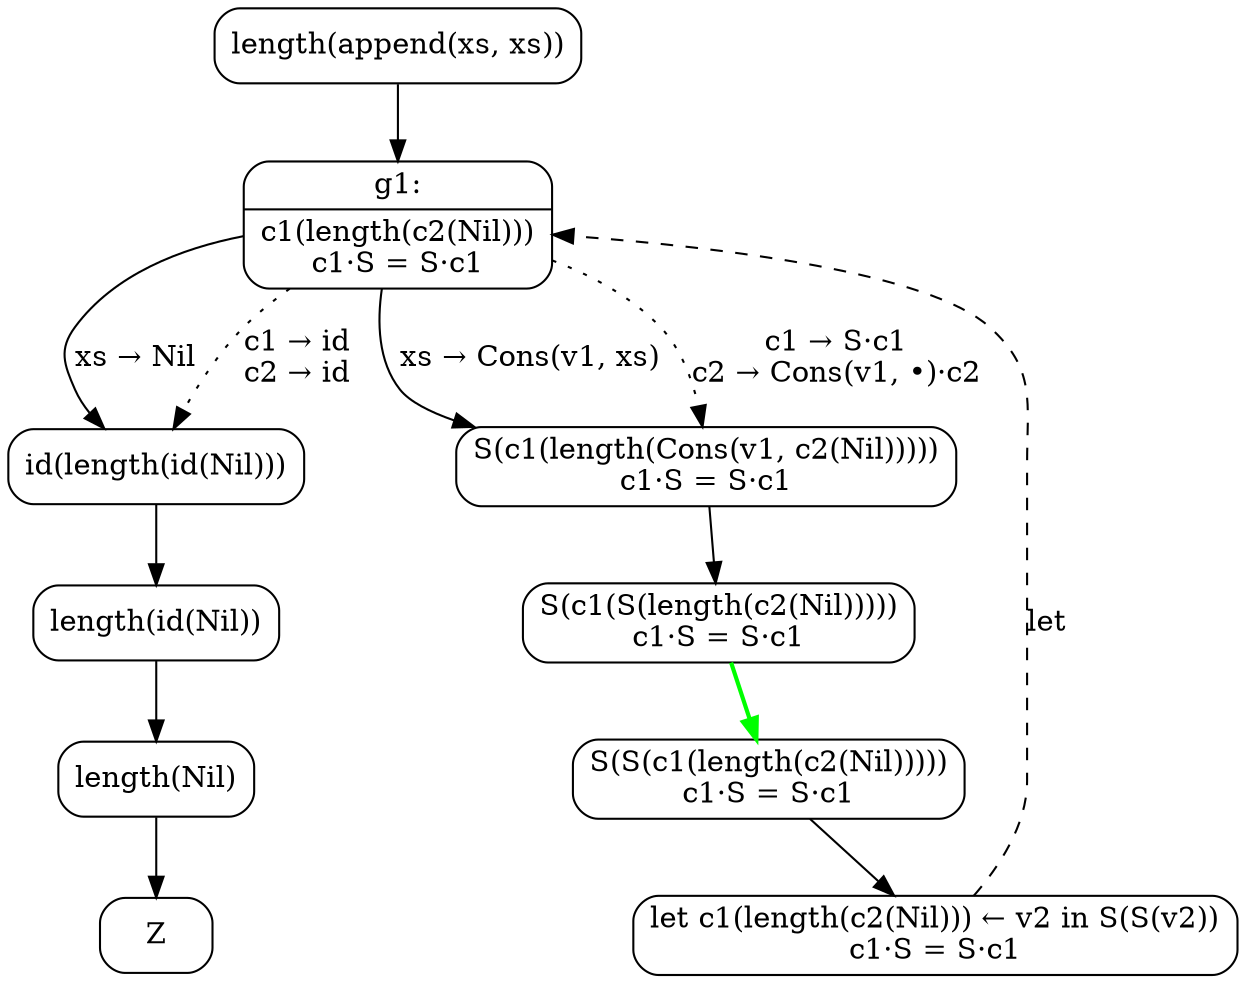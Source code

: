 digraph {
  node [shape=box, style=rounded];

  C0 [label="length(append(xs, xs))"];
  G1 [shape=record, label="{g1:|c1(length(c2(Nil)))\nc1·S = S·c1}"];
  C0 -> G1;
  C1 [label="id(length(id(Nil)))"];
  G1 -> C1 [label="xs → Nil"];
  G1 -> C1 [label="c1 → id\nc2 → id", style=dotted];
  C2 [label="S(c1(length(Cons(v1, c2(Nil)))))\nc1·S = S·c1"];
  G1 -> C2 [label="xs → Cons(v1, xs)"];
  G1 -> C2 [label="c1 → S·c1\nc2 → Cons(v1, •)·c2", style=dotted];
  C3 [label="length(id(Nil))"];
  C1 -> C3;
  C4 [label="S(c1(S(length(c2(Nil)))))\nc1·S = S·c1"];
  C2 -> C4;
  C5 [label="S(S(c1(length(c2(Nil)))))\nc1·S = S·c1"];
  C4 -> C5 [style=bold, color=green];
  L1 [label="let c1(length(c2(Nil))) ← v2 in S(S(v2))\nc1·S = S·c1"];
  C5 -> L1;
  L1 -> G1 [label="let", style=dashed];
  C6 [label="length(Nil)"];
  C3 -> C6;
  C7 [label="Z"];
  C6 -> C7;
}
